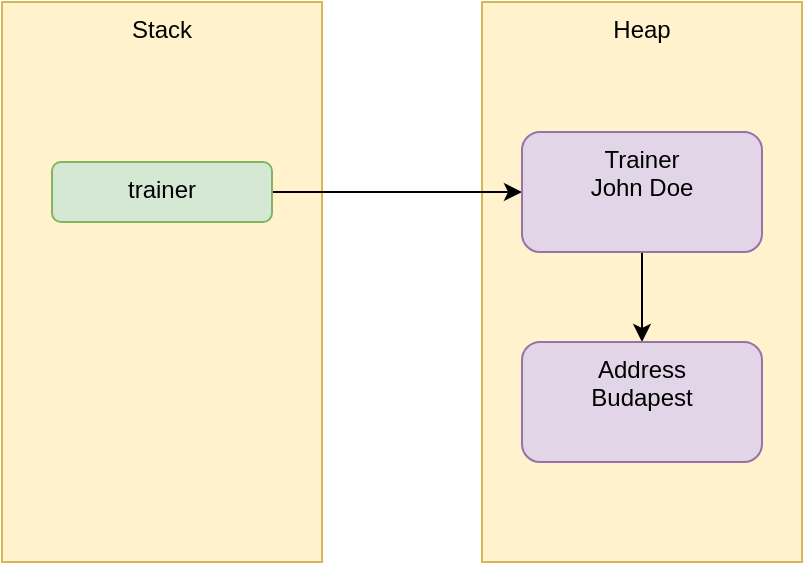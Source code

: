 <mxfile version="15.3.0" type="device"><diagram id="wmlYB9DiIUo2XUgESbK5" name="Page-1"><mxGraphModel dx="1422" dy="745" grid="1" gridSize="10" guides="1" tooltips="1" connect="1" arrows="1" fold="1" page="1" pageScale="1" pageWidth="827" pageHeight="1169" math="0" shadow="0"><root><mxCell id="0"/><mxCell id="1" parent="0"/><mxCell id="1RPIln9kH3HZI-xc7TfP-1" value="Stack" style="rounded=0;whiteSpace=wrap;html=1;verticalAlign=top;fillColor=#fff2cc;strokeColor=#d6b656;" vertex="1" parent="1"><mxGeometry x="80" y="80" width="160" height="280" as="geometry"/></mxCell><mxCell id="1RPIln9kH3HZI-xc7TfP-2" value="Heap" style="rounded=0;whiteSpace=wrap;html=1;verticalAlign=top;fillColor=#fff2cc;strokeColor=#d6b656;" vertex="1" parent="1"><mxGeometry x="320" y="80" width="160" height="280" as="geometry"/></mxCell><mxCell id="1RPIln9kH3HZI-xc7TfP-6" style="edgeStyle=orthogonalEdgeStyle;rounded=0;orthogonalLoop=1;jettySize=auto;html=1;exitX=1;exitY=0.5;exitDx=0;exitDy=0;" edge="1" parent="1" source="1RPIln9kH3HZI-xc7TfP-3" target="1RPIln9kH3HZI-xc7TfP-4"><mxGeometry relative="1" as="geometry"/></mxCell><mxCell id="1RPIln9kH3HZI-xc7TfP-3" value="trainer" style="rounded=1;whiteSpace=wrap;html=1;verticalAlign=top;fillColor=#d5e8d4;strokeColor=#82b366;" vertex="1" parent="1"><mxGeometry x="105" y="160" width="110" height="30" as="geometry"/></mxCell><mxCell id="1RPIln9kH3HZI-xc7TfP-7" style="edgeStyle=orthogonalEdgeStyle;rounded=0;orthogonalLoop=1;jettySize=auto;html=1;exitX=0.5;exitY=1;exitDx=0;exitDy=0;entryX=0.5;entryY=0;entryDx=0;entryDy=0;" edge="1" parent="1" source="1RPIln9kH3HZI-xc7TfP-4" target="1RPIln9kH3HZI-xc7TfP-5"><mxGeometry relative="1" as="geometry"/></mxCell><mxCell id="1RPIln9kH3HZI-xc7TfP-4" value="Trainer&lt;br&gt;John Doe" style="rounded=1;whiteSpace=wrap;html=1;verticalAlign=top;fillColor=#e1d5e7;strokeColor=#9673a6;" vertex="1" parent="1"><mxGeometry x="340" y="145" width="120" height="60" as="geometry"/></mxCell><mxCell id="1RPIln9kH3HZI-xc7TfP-5" value="Address&lt;br&gt;Budapest" style="rounded=1;whiteSpace=wrap;html=1;verticalAlign=top;fillColor=#e1d5e7;strokeColor=#9673a6;" vertex="1" parent="1"><mxGeometry x="340" y="250" width="120" height="60" as="geometry"/></mxCell></root></mxGraphModel></diagram></mxfile>
